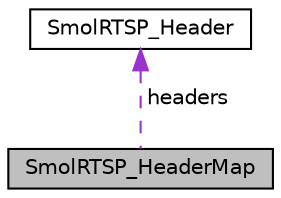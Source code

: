 digraph "SmolRTSP_HeaderMap"
{
 // LATEX_PDF_SIZE
  edge [fontname="Helvetica",fontsize="10",labelfontname="Helvetica",labelfontsize="10"];
  node [fontname="Helvetica",fontsize="10",shape=record];
  Node1 [label="SmolRTSP_HeaderMap",height=0.2,width=0.4,color="black", fillcolor="grey75", style="filled", fontcolor="black",tooltip="An RTSP header map."];
  Node2 -> Node1 [dir="back",color="darkorchid3",fontsize="10",style="dashed",label=" headers" ,fontname="Helvetica"];
  Node2 [label="SmolRTSP_Header",height=0.2,width=0.4,color="black", fillcolor="white", style="filled",URL="$structSmolRTSP__Header.html",tooltip="An RTSP header."];
}
